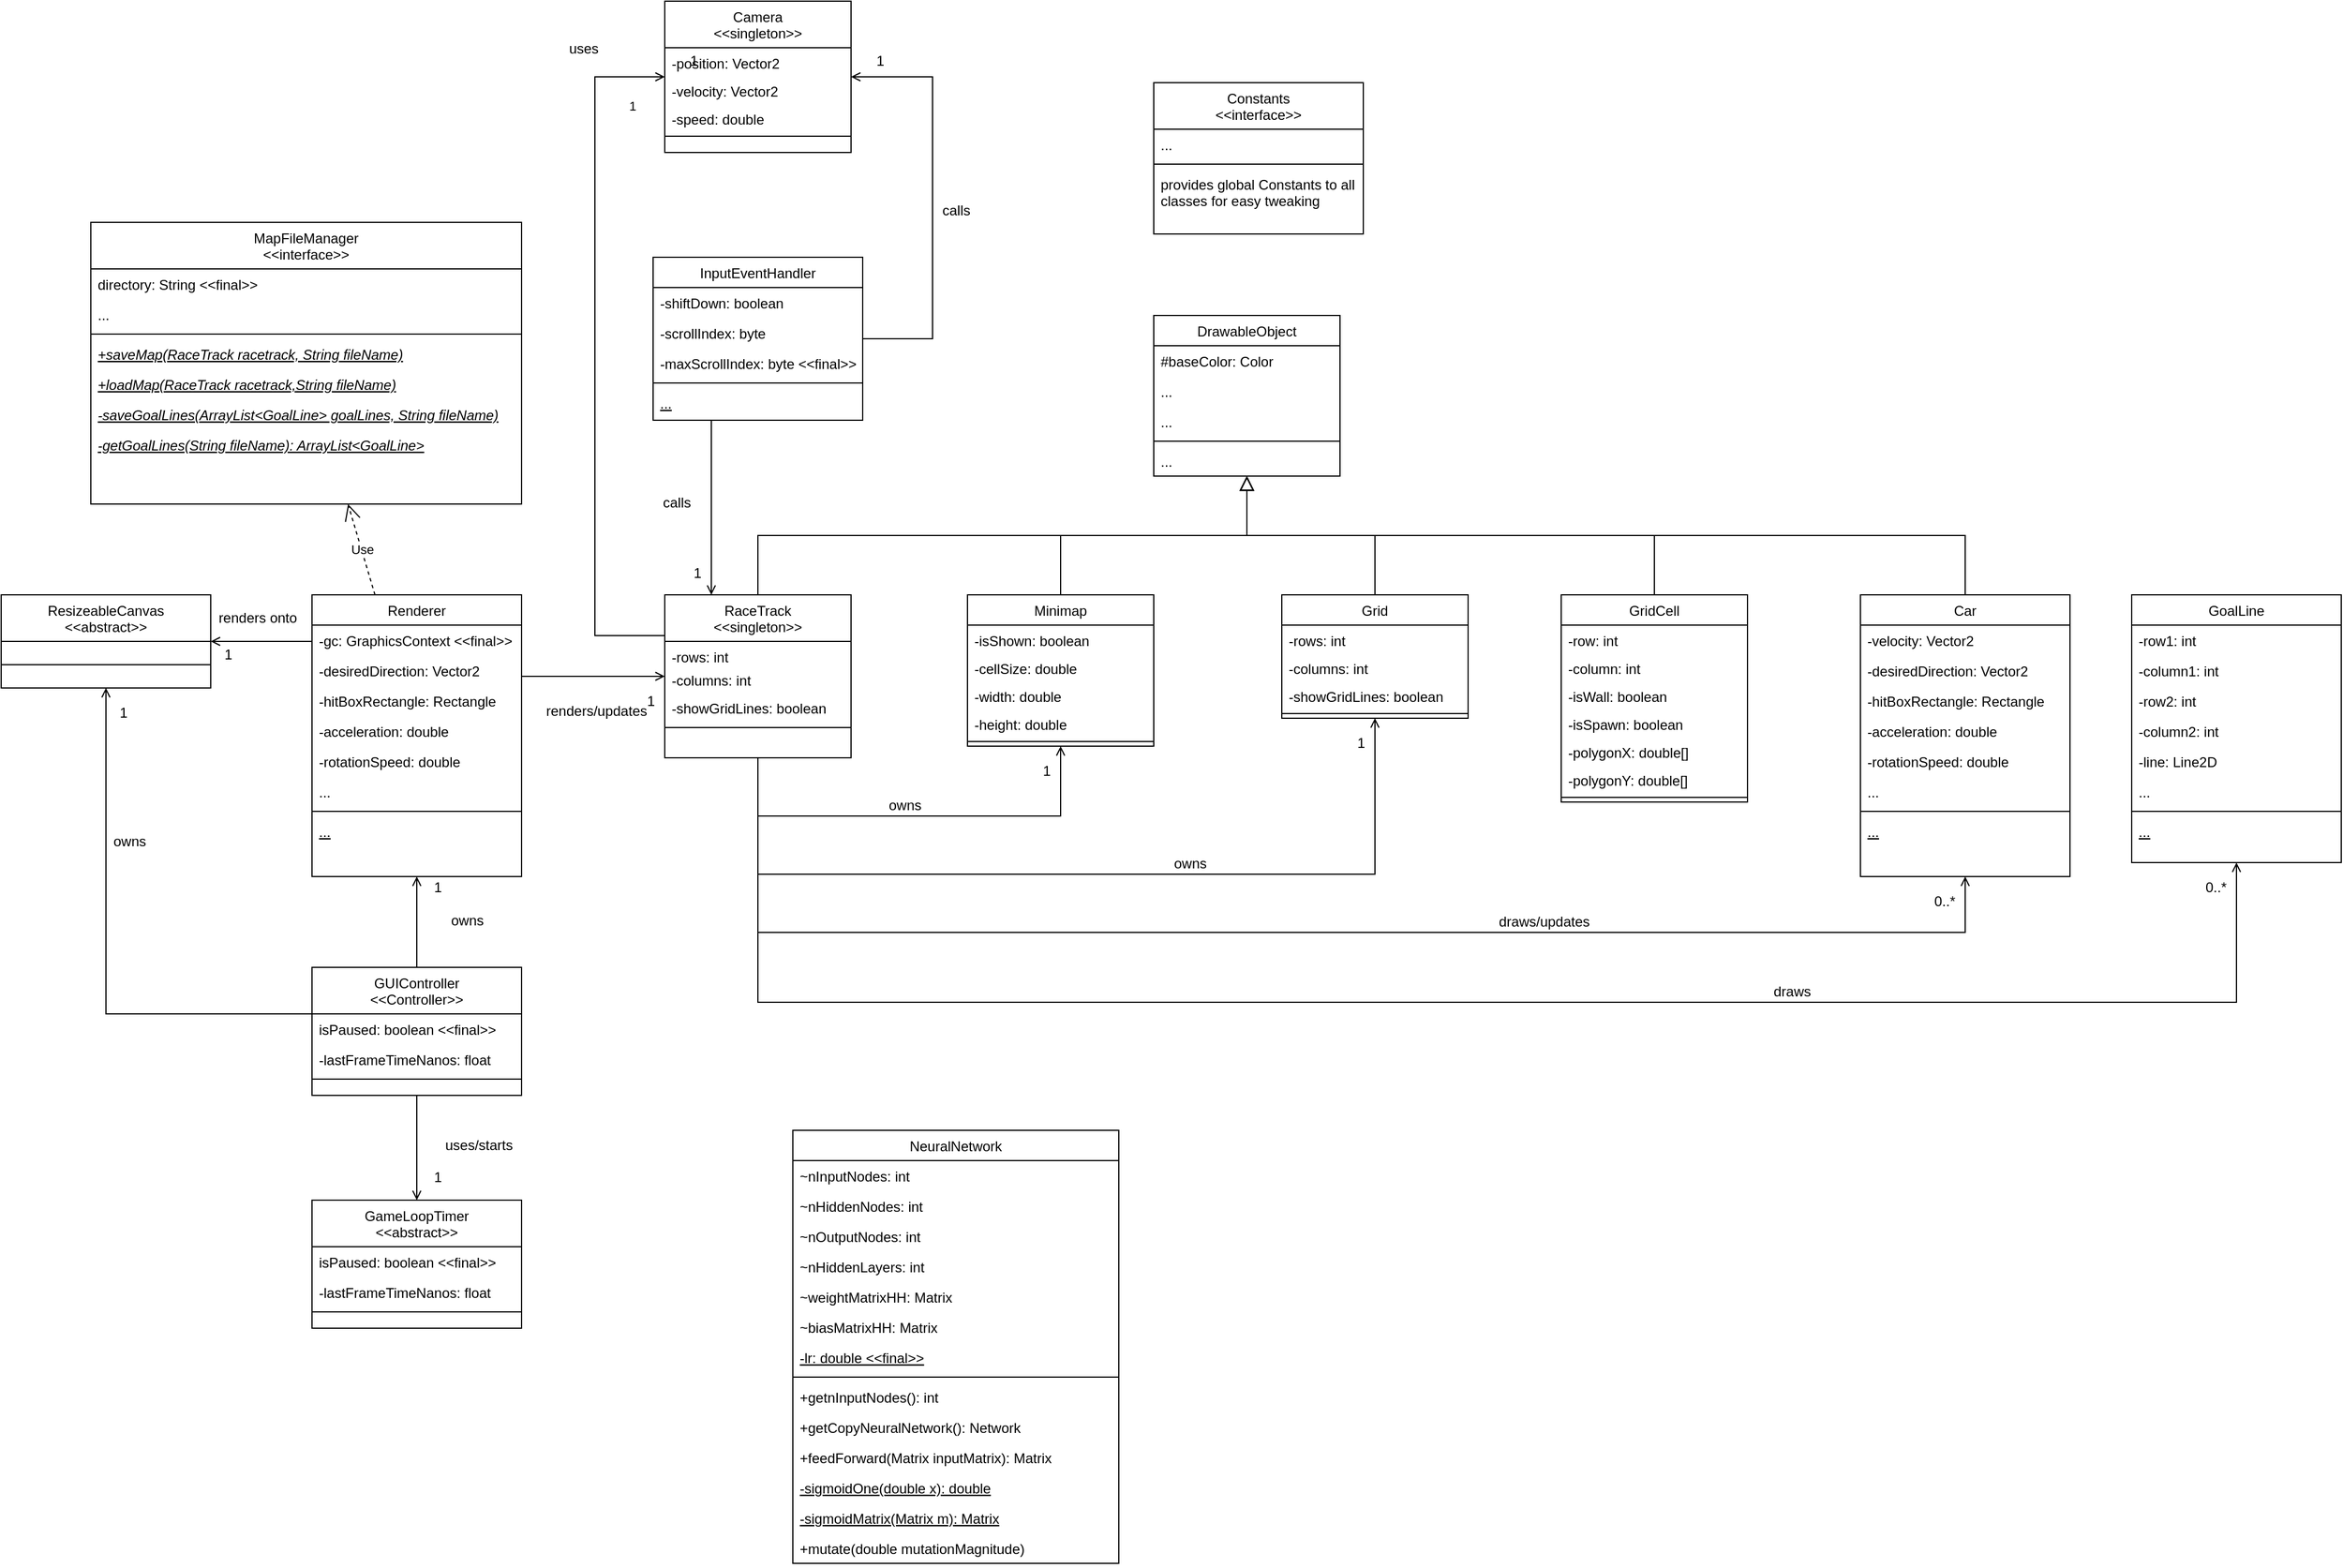 <mxfile version="13.9.9" type="device"><diagram id="C5RBs43oDa-KdzZeNtuy" name="Page-1"><mxGraphModel dx="1913" dy="1975" grid="1" gridSize="10" guides="1" tooltips="1" connect="1" arrows="1" fold="1" page="1" pageScale="1" pageWidth="827" pageHeight="1169" math="0" shadow="0"><root><mxCell id="WIyWlLk6GJQsqaUBKTNV-0"/><mxCell id="WIyWlLk6GJQsqaUBKTNV-1" parent="WIyWlLk6GJQsqaUBKTNV-0"/><mxCell id="zkfFHV4jXpPFQw0GAbJ--0" value="DrawableObject" style="swimlane;fontStyle=0;align=center;verticalAlign=top;childLayout=stackLayout;horizontal=1;startSize=26;horizontalStack=0;resizeParent=1;resizeLast=0;collapsible=1;marginBottom=0;rounded=0;shadow=0;strokeWidth=1;" parent="WIyWlLk6GJQsqaUBKTNV-1" vertex="1"><mxGeometry x="220" y="120" width="160" height="138" as="geometry"><mxRectangle x="230" y="140" width="160" height="26" as="alternateBounds"/></mxGeometry></mxCell><mxCell id="zkfFHV4jXpPFQw0GAbJ--1" value="#baseColor: Color" style="text;align=left;verticalAlign=top;spacingLeft=4;spacingRight=4;overflow=hidden;rotatable=0;points=[[0,0.5],[1,0.5]];portConstraint=eastwest;" parent="zkfFHV4jXpPFQw0GAbJ--0" vertex="1"><mxGeometry y="26" width="160" height="26" as="geometry"/></mxCell><mxCell id="zkfFHV4jXpPFQw0GAbJ--2" value="..." style="text;align=left;verticalAlign=top;spacingLeft=4;spacingRight=4;overflow=hidden;rotatable=0;points=[[0,0.5],[1,0.5]];portConstraint=eastwest;rounded=0;shadow=0;html=0;" parent="zkfFHV4jXpPFQw0GAbJ--0" vertex="1"><mxGeometry y="52" width="160" height="26" as="geometry"/></mxCell><mxCell id="zkfFHV4jXpPFQw0GAbJ--3" value="..." style="text;align=left;verticalAlign=top;spacingLeft=4;spacingRight=4;overflow=hidden;rotatable=0;points=[[0,0.5],[1,0.5]];portConstraint=eastwest;rounded=0;shadow=0;html=0;" parent="zkfFHV4jXpPFQw0GAbJ--0" vertex="1"><mxGeometry y="78" width="160" height="26" as="geometry"/></mxCell><mxCell id="zkfFHV4jXpPFQw0GAbJ--4" value="" style="line;html=1;strokeWidth=1;align=left;verticalAlign=middle;spacingTop=-1;spacingLeft=3;spacingRight=3;rotatable=0;labelPosition=right;points=[];portConstraint=eastwest;" parent="zkfFHV4jXpPFQw0GAbJ--0" vertex="1"><mxGeometry y="104" width="160" height="8" as="geometry"/></mxCell><mxCell id="zkfFHV4jXpPFQw0GAbJ--5" value="..." style="text;align=left;verticalAlign=top;spacingLeft=4;spacingRight=4;overflow=hidden;rotatable=0;points=[[0,0.5],[1,0.5]];portConstraint=eastwest;" parent="zkfFHV4jXpPFQw0GAbJ--0" vertex="1"><mxGeometry y="112" width="160" height="26" as="geometry"/></mxCell><mxCell id="zkfFHV4jXpPFQw0GAbJ--6" value="Car" style="swimlane;fontStyle=0;align=center;verticalAlign=top;childLayout=stackLayout;horizontal=1;startSize=26;horizontalStack=0;resizeParent=1;resizeLast=0;collapsible=1;marginBottom=0;rounded=0;shadow=0;strokeWidth=1;" parent="WIyWlLk6GJQsqaUBKTNV-1" vertex="1"><mxGeometry x="827" y="360" width="180" height="242" as="geometry"><mxRectangle x="130" y="380" width="160" height="26" as="alternateBounds"/></mxGeometry></mxCell><mxCell id="zkfFHV4jXpPFQw0GAbJ--7" value="-velocity: Vector2" style="text;align=left;verticalAlign=top;spacingLeft=4;spacingRight=4;overflow=hidden;rotatable=0;points=[[0,0.5],[1,0.5]];portConstraint=eastwest;" parent="zkfFHV4jXpPFQw0GAbJ--6" vertex="1"><mxGeometry y="26" width="180" height="26" as="geometry"/></mxCell><mxCell id="zkfFHV4jXpPFQw0GAbJ--8" value="-desiredDirection: Vector2" style="text;align=left;verticalAlign=top;spacingLeft=4;spacingRight=4;overflow=hidden;rotatable=0;points=[[0,0.5],[1,0.5]];portConstraint=eastwest;rounded=0;shadow=0;html=0;" parent="zkfFHV4jXpPFQw0GAbJ--6" vertex="1"><mxGeometry y="52" width="180" height="26" as="geometry"/></mxCell><mxCell id="_EABiw9-zHisRcPrjbDA-1" value="-hitBoxRectangle: Rectangle" style="text;align=left;verticalAlign=top;spacingLeft=4;spacingRight=4;overflow=hidden;rotatable=0;points=[[0,0.5],[1,0.5]];portConstraint=eastwest;rounded=0;shadow=0;html=0;" parent="zkfFHV4jXpPFQw0GAbJ--6" vertex="1"><mxGeometry y="78" width="180" height="26" as="geometry"/></mxCell><mxCell id="_EABiw9-zHisRcPrjbDA-2" value="-acceleration: double" style="text;align=left;verticalAlign=top;spacingLeft=4;spacingRight=4;overflow=hidden;rotatable=0;points=[[0,0.5],[1,0.5]];portConstraint=eastwest;rounded=0;shadow=0;html=0;" parent="zkfFHV4jXpPFQw0GAbJ--6" vertex="1"><mxGeometry y="104" width="180" height="26" as="geometry"/></mxCell><mxCell id="_EABiw9-zHisRcPrjbDA-3" value="-rotationSpeed: double" style="text;align=left;verticalAlign=top;spacingLeft=4;spacingRight=4;overflow=hidden;rotatable=0;points=[[0,0.5],[1,0.5]];portConstraint=eastwest;rounded=0;shadow=0;html=0;" parent="zkfFHV4jXpPFQw0GAbJ--6" vertex="1"><mxGeometry y="130" width="180" height="26" as="geometry"/></mxCell><mxCell id="gV0Ae8lYrytgGcHwGClO-4" value="..." style="text;align=left;verticalAlign=top;spacingLeft=4;spacingRight=4;overflow=hidden;rotatable=0;points=[[0,0.5],[1,0.5]];portConstraint=eastwest;rounded=0;shadow=0;html=0;" parent="zkfFHV4jXpPFQw0GAbJ--6" vertex="1"><mxGeometry y="156" width="180" height="26" as="geometry"/></mxCell><mxCell id="zkfFHV4jXpPFQw0GAbJ--9" value="" style="line;html=1;strokeWidth=1;align=left;verticalAlign=middle;spacingTop=-1;spacingLeft=3;spacingRight=3;rotatable=0;labelPosition=right;points=[];portConstraint=eastwest;" parent="zkfFHV4jXpPFQw0GAbJ--6" vertex="1"><mxGeometry y="182" width="180" height="8" as="geometry"/></mxCell><mxCell id="zkfFHV4jXpPFQw0GAbJ--10" value="..." style="text;align=left;verticalAlign=top;spacingLeft=4;spacingRight=4;overflow=hidden;rotatable=0;points=[[0,0.5],[1,0.5]];portConstraint=eastwest;fontStyle=4" parent="zkfFHV4jXpPFQw0GAbJ--6" vertex="1"><mxGeometry y="190" width="180" height="26" as="geometry"/></mxCell><mxCell id="zkfFHV4jXpPFQw0GAbJ--12" value="" style="endArrow=block;endSize=10;endFill=0;shadow=0;strokeWidth=1;rounded=0;edgeStyle=elbowEdgeStyle;elbow=vertical;" parent="WIyWlLk6GJQsqaUBKTNV-1" source="zkfFHV4jXpPFQw0GAbJ--6" target="zkfFHV4jXpPFQw0GAbJ--0" edge="1"><mxGeometry width="160" relative="1" as="geometry"><mxPoint x="200" y="203" as="sourcePoint"/><mxPoint x="200" y="203" as="targetPoint"/></mxGeometry></mxCell><mxCell id="zkfFHV4jXpPFQw0GAbJ--13" value="Grid" style="swimlane;fontStyle=0;align=center;verticalAlign=top;childLayout=stackLayout;horizontal=1;startSize=26;horizontalStack=0;resizeParent=1;resizeLast=0;collapsible=1;marginBottom=0;rounded=0;shadow=0;strokeWidth=1;" parent="WIyWlLk6GJQsqaUBKTNV-1" vertex="1"><mxGeometry x="330" y="360" width="160" height="106" as="geometry"><mxRectangle x="340" y="380" width="170" height="26" as="alternateBounds"/></mxGeometry></mxCell><mxCell id="zkfFHV4jXpPFQw0GAbJ--14" value="-rows: int" style="text;align=left;verticalAlign=top;spacingLeft=4;spacingRight=4;overflow=hidden;rotatable=0;points=[[0,0.5],[1,0.5]];portConstraint=eastwest;" parent="zkfFHV4jXpPFQw0GAbJ--13" vertex="1"><mxGeometry y="26" width="160" height="24" as="geometry"/></mxCell><mxCell id="_EABiw9-zHisRcPrjbDA-4" value="-columns: int" style="text;align=left;verticalAlign=top;spacingLeft=4;spacingRight=4;overflow=hidden;rotatable=0;points=[[0,0.5],[1,0.5]];portConstraint=eastwest;" parent="zkfFHV4jXpPFQw0GAbJ--13" vertex="1"><mxGeometry y="50" width="160" height="24" as="geometry"/></mxCell><mxCell id="_EABiw9-zHisRcPrjbDA-5" value="-showGridLines: boolean" style="text;align=left;verticalAlign=top;spacingLeft=4;spacingRight=4;overflow=hidden;rotatable=0;points=[[0,0.5],[1,0.5]];portConstraint=eastwest;" parent="zkfFHV4jXpPFQw0GAbJ--13" vertex="1"><mxGeometry y="74" width="160" height="24" as="geometry"/></mxCell><mxCell id="zkfFHV4jXpPFQw0GAbJ--15" value="" style="line;html=1;strokeWidth=1;align=left;verticalAlign=middle;spacingTop=-1;spacingLeft=3;spacingRight=3;rotatable=0;labelPosition=right;points=[];portConstraint=eastwest;" parent="zkfFHV4jXpPFQw0GAbJ--13" vertex="1"><mxGeometry y="98" width="160" height="8" as="geometry"/></mxCell><mxCell id="zkfFHV4jXpPFQw0GAbJ--16" value="" style="endArrow=block;endSize=10;endFill=0;shadow=0;strokeWidth=1;rounded=0;edgeStyle=elbowEdgeStyle;elbow=vertical;" parent="WIyWlLk6GJQsqaUBKTNV-1" source="zkfFHV4jXpPFQw0GAbJ--13" target="zkfFHV4jXpPFQw0GAbJ--0" edge="1"><mxGeometry width="160" relative="1" as="geometry"><mxPoint x="210" y="373" as="sourcePoint"/><mxPoint x="310" y="271" as="targetPoint"/></mxGeometry></mxCell><mxCell id="_EABiw9-zHisRcPrjbDA-7" value="GridCell&#10;" style="swimlane;fontStyle=0;align=center;verticalAlign=top;childLayout=stackLayout;horizontal=1;startSize=26;horizontalStack=0;resizeParent=1;resizeLast=0;collapsible=1;marginBottom=0;rounded=0;shadow=0;strokeWidth=1;" parent="WIyWlLk6GJQsqaUBKTNV-1" vertex="1"><mxGeometry x="570" y="360" width="160" height="178" as="geometry"><mxRectangle x="340" y="380" width="170" height="26" as="alternateBounds"/></mxGeometry></mxCell><mxCell id="_EABiw9-zHisRcPrjbDA-8" value="-row: int" style="text;align=left;verticalAlign=top;spacingLeft=4;spacingRight=4;overflow=hidden;rotatable=0;points=[[0,0.5],[1,0.5]];portConstraint=eastwest;" parent="_EABiw9-zHisRcPrjbDA-7" vertex="1"><mxGeometry y="26" width="160" height="24" as="geometry"/></mxCell><mxCell id="_EABiw9-zHisRcPrjbDA-9" value="-column: int" style="text;align=left;verticalAlign=top;spacingLeft=4;spacingRight=4;overflow=hidden;rotatable=0;points=[[0,0.5],[1,0.5]];portConstraint=eastwest;" parent="_EABiw9-zHisRcPrjbDA-7" vertex="1"><mxGeometry y="50" width="160" height="24" as="geometry"/></mxCell><mxCell id="_EABiw9-zHisRcPrjbDA-10" value="-isWall: boolean" style="text;align=left;verticalAlign=top;spacingLeft=4;spacingRight=4;overflow=hidden;rotatable=0;points=[[0,0.5],[1,0.5]];portConstraint=eastwest;" parent="_EABiw9-zHisRcPrjbDA-7" vertex="1"><mxGeometry y="74" width="160" height="24" as="geometry"/></mxCell><mxCell id="_EABiw9-zHisRcPrjbDA-13" value="-isSpawn: boolean" style="text;align=left;verticalAlign=top;spacingLeft=4;spacingRight=4;overflow=hidden;rotatable=0;points=[[0,0.5],[1,0.5]];portConstraint=eastwest;" parent="_EABiw9-zHisRcPrjbDA-7" vertex="1"><mxGeometry y="98" width="160" height="24" as="geometry"/></mxCell><mxCell id="_EABiw9-zHisRcPrjbDA-14" value="-polygonX: double[]" style="text;align=left;verticalAlign=top;spacingLeft=4;spacingRight=4;overflow=hidden;rotatable=0;points=[[0,0.5],[1,0.5]];portConstraint=eastwest;" parent="_EABiw9-zHisRcPrjbDA-7" vertex="1"><mxGeometry y="122" width="160" height="24" as="geometry"/></mxCell><mxCell id="_EABiw9-zHisRcPrjbDA-15" value="-polygonY: double[]" style="text;align=left;verticalAlign=top;spacingLeft=4;spacingRight=4;overflow=hidden;rotatable=0;points=[[0,0.5],[1,0.5]];portConstraint=eastwest;" parent="_EABiw9-zHisRcPrjbDA-7" vertex="1"><mxGeometry y="146" width="160" height="24" as="geometry"/></mxCell><mxCell id="_EABiw9-zHisRcPrjbDA-11" value="" style="line;html=1;strokeWidth=1;align=left;verticalAlign=middle;spacingTop=-1;spacingLeft=3;spacingRight=3;rotatable=0;labelPosition=right;points=[];portConstraint=eastwest;" parent="_EABiw9-zHisRcPrjbDA-7" vertex="1"><mxGeometry y="170" width="160" height="8" as="geometry"/></mxCell><mxCell id="_EABiw9-zHisRcPrjbDA-12" value="" style="endArrow=block;endSize=10;endFill=0;shadow=0;strokeWidth=1;rounded=0;edgeStyle=elbowEdgeStyle;elbow=vertical;" parent="WIyWlLk6GJQsqaUBKTNV-1" source="_EABiw9-zHisRcPrjbDA-7" target="zkfFHV4jXpPFQw0GAbJ--0" edge="1"><mxGeometry width="160" relative="1" as="geometry"><mxPoint x="660" y="360" as="sourcePoint"/><mxPoint x="550" y="258" as="targetPoint"/></mxGeometry></mxCell><mxCell id="_EABiw9-zHisRcPrjbDA-16" value="Minimap" style="swimlane;fontStyle=0;align=center;verticalAlign=top;childLayout=stackLayout;horizontal=1;startSize=26;horizontalStack=0;resizeParent=1;resizeLast=0;collapsible=1;marginBottom=0;rounded=0;shadow=0;strokeWidth=1;" parent="WIyWlLk6GJQsqaUBKTNV-1" vertex="1"><mxGeometry x="60" y="360" width="160" height="130" as="geometry"><mxRectangle x="340" y="380" width="170" height="26" as="alternateBounds"/></mxGeometry></mxCell><mxCell id="_EABiw9-zHisRcPrjbDA-17" value="-isShown: boolean" style="text;align=left;verticalAlign=top;spacingLeft=4;spacingRight=4;overflow=hidden;rotatable=0;points=[[0,0.5],[1,0.5]];portConstraint=eastwest;" parent="_EABiw9-zHisRcPrjbDA-16" vertex="1"><mxGeometry y="26" width="160" height="24" as="geometry"/></mxCell><mxCell id="_EABiw9-zHisRcPrjbDA-18" value="-cellSize: double" style="text;align=left;verticalAlign=top;spacingLeft=4;spacingRight=4;overflow=hidden;rotatable=0;points=[[0,0.5],[1,0.5]];portConstraint=eastwest;" parent="_EABiw9-zHisRcPrjbDA-16" vertex="1"><mxGeometry y="50" width="160" height="24" as="geometry"/></mxCell><mxCell id="_EABiw9-zHisRcPrjbDA-19" value="-width: double" style="text;align=left;verticalAlign=top;spacingLeft=4;spacingRight=4;overflow=hidden;rotatable=0;points=[[0,0.5],[1,0.5]];portConstraint=eastwest;" parent="_EABiw9-zHisRcPrjbDA-16" vertex="1"><mxGeometry y="74" width="160" height="24" as="geometry"/></mxCell><mxCell id="_EABiw9-zHisRcPrjbDA-21" value="-height: double" style="text;align=left;verticalAlign=top;spacingLeft=4;spacingRight=4;overflow=hidden;rotatable=0;points=[[0,0.5],[1,0.5]];portConstraint=eastwest;" parent="_EABiw9-zHisRcPrjbDA-16" vertex="1"><mxGeometry y="98" width="160" height="24" as="geometry"/></mxCell><mxCell id="_EABiw9-zHisRcPrjbDA-20" value="" style="line;html=1;strokeWidth=1;align=left;verticalAlign=middle;spacingTop=-1;spacingLeft=3;spacingRight=3;rotatable=0;labelPosition=right;points=[];portConstraint=eastwest;" parent="_EABiw9-zHisRcPrjbDA-16" vertex="1"><mxGeometry y="122" width="160" height="8" as="geometry"/></mxCell><mxCell id="_EABiw9-zHisRcPrjbDA-22" value="" style="endArrow=block;endSize=10;endFill=0;shadow=0;strokeWidth=1;rounded=0;edgeStyle=elbowEdgeStyle;elbow=vertical;" parent="WIyWlLk6GJQsqaUBKTNV-1" source="_EABiw9-zHisRcPrjbDA-16" target="zkfFHV4jXpPFQw0GAbJ--0" edge="1"><mxGeometry width="160" relative="1" as="geometry"><mxPoint x="660" y="370" as="sourcePoint"/><mxPoint x="310" y="268" as="targetPoint"/></mxGeometry></mxCell><mxCell id="_EABiw9-zHisRcPrjbDA-23" value="RaceTrack &#10;&lt;&lt;singleton&gt;&gt;" style="swimlane;fontStyle=0;align=center;verticalAlign=top;childLayout=stackLayout;horizontal=1;startSize=40;horizontalStack=0;resizeParent=1;resizeLast=0;collapsible=1;marginBottom=0;rounded=0;shadow=0;strokeWidth=1;" parent="WIyWlLk6GJQsqaUBKTNV-1" vertex="1"><mxGeometry x="-200" y="360" width="160" height="140" as="geometry"><mxRectangle x="-200" y="350" width="170" height="26" as="alternateBounds"/></mxGeometry></mxCell><mxCell id="_EABiw9-zHisRcPrjbDA-24" value="-rows: int" style="text;align=left;verticalAlign=top;spacingLeft=4;spacingRight=4;overflow=hidden;rotatable=0;points=[[0,0.5],[1,0.5]];portConstraint=eastwest;" parent="_EABiw9-zHisRcPrjbDA-23" vertex="1"><mxGeometry y="40" width="160" height="20" as="geometry"/></mxCell><mxCell id="_EABiw9-zHisRcPrjbDA-25" value="-columns: int" style="text;align=left;verticalAlign=top;spacingLeft=4;spacingRight=4;overflow=hidden;rotatable=0;points=[[0,0.5],[1,0.5]];portConstraint=eastwest;" parent="_EABiw9-zHisRcPrjbDA-23" vertex="1"><mxGeometry y="60" width="160" height="24" as="geometry"/></mxCell><mxCell id="_EABiw9-zHisRcPrjbDA-26" value="-showGridLines: boolean" style="text;align=left;verticalAlign=top;spacingLeft=4;spacingRight=4;overflow=hidden;rotatable=0;points=[[0,0.5],[1,0.5]];portConstraint=eastwest;" parent="_EABiw9-zHisRcPrjbDA-23" vertex="1"><mxGeometry y="84" width="160" height="24" as="geometry"/></mxCell><mxCell id="_EABiw9-zHisRcPrjbDA-27" value="" style="line;html=1;strokeWidth=1;align=left;verticalAlign=middle;spacingTop=-1;spacingLeft=3;spacingRight=3;rotatable=0;labelPosition=right;points=[];portConstraint=eastwest;" parent="_EABiw9-zHisRcPrjbDA-23" vertex="1"><mxGeometry y="108" width="160" height="12" as="geometry"/></mxCell><mxCell id="_EABiw9-zHisRcPrjbDA-28" value="" style="endArrow=block;endSize=10;endFill=0;shadow=0;strokeWidth=1;rounded=0;edgeStyle=elbowEdgeStyle;elbow=vertical;" parent="WIyWlLk6GJQsqaUBKTNV-1" source="_EABiw9-zHisRcPrjbDA-23" target="zkfFHV4jXpPFQw0GAbJ--0" edge="1"><mxGeometry width="160" relative="1" as="geometry"><mxPoint x="-120.0" y="360" as="sourcePoint"/><mxPoint x="50.0" y="258" as="targetPoint"/></mxGeometry></mxCell><mxCell id="_EABiw9-zHisRcPrjbDA-29" value="" style="endArrow=open;shadow=0;strokeWidth=1;rounded=0;endFill=1;edgeStyle=elbowEdgeStyle;elbow=vertical;" parent="WIyWlLk6GJQsqaUBKTNV-1" source="_EABiw9-zHisRcPrjbDA-23" target="_EABiw9-zHisRcPrjbDA-16" edge="1"><mxGeometry x="0.5" y="41" relative="1" as="geometry"><mxPoint x="-120" y="550.003" as="sourcePoint"/><mxPoint x="430" y="550.003" as="targetPoint"/><mxPoint x="-40" y="32" as="offset"/><Array as="points"><mxPoint x="10" y="550"/></Array></mxGeometry></mxCell><mxCell id="_EABiw9-zHisRcPrjbDA-30" value="" style="resizable=0;align=left;verticalAlign=bottom;labelBackgroundColor=none;fontSize=12;" parent="_EABiw9-zHisRcPrjbDA-29" connectable="0" vertex="1"><mxGeometry x="-1" relative="1" as="geometry"><mxPoint y="20" as="offset"/></mxGeometry></mxCell><mxCell id="_EABiw9-zHisRcPrjbDA-31" value="1" style="resizable=0;align=right;verticalAlign=bottom;labelBackgroundColor=none;fontSize=12;" parent="_EABiw9-zHisRcPrjbDA-29" connectable="0" vertex="1"><mxGeometry x="1" relative="1" as="geometry"><mxPoint x="-7" y="30" as="offset"/></mxGeometry></mxCell><mxCell id="_EABiw9-zHisRcPrjbDA-32" value="owns" style="text;html=1;resizable=0;points=[];;align=center;verticalAlign=middle;labelBackgroundColor=none;rounded=0;shadow=0;strokeWidth=1;fontSize=12;" parent="_EABiw9-zHisRcPrjbDA-29" vertex="1" connectable="0"><mxGeometry x="0.5" y="49" relative="1" as="geometry"><mxPoint x="-102" y="40" as="offset"/></mxGeometry></mxCell><mxCell id="_EABiw9-zHisRcPrjbDA-33" value="" style="endArrow=open;shadow=0;strokeWidth=1;rounded=0;endFill=1;edgeStyle=elbowEdgeStyle;elbow=vertical;" parent="WIyWlLk6GJQsqaUBKTNV-1" source="_EABiw9-zHisRcPrjbDA-23" target="zkfFHV4jXpPFQw0GAbJ--13" edge="1"><mxGeometry x="0.5" y="41" relative="1" as="geometry"><mxPoint x="-110" y="510" as="sourcePoint"/><mxPoint x="150.0" y="500" as="targetPoint"/><mxPoint x="-40" y="32" as="offset"/><Array as="points"><mxPoint x="150" y="600"/></Array></mxGeometry></mxCell><mxCell id="_EABiw9-zHisRcPrjbDA-34" value="" style="resizable=0;align=left;verticalAlign=bottom;labelBackgroundColor=none;fontSize=12;" parent="_EABiw9-zHisRcPrjbDA-33" connectable="0" vertex="1"><mxGeometry x="-1" relative="1" as="geometry"><mxPoint y="20" as="offset"/></mxGeometry></mxCell><mxCell id="_EABiw9-zHisRcPrjbDA-35" value="1" style="resizable=0;align=right;verticalAlign=bottom;labelBackgroundColor=none;fontSize=12;" parent="_EABiw9-zHisRcPrjbDA-33" connectable="0" vertex="1"><mxGeometry x="1" relative="1" as="geometry"><mxPoint x="-7" y="30" as="offset"/></mxGeometry></mxCell><mxCell id="_EABiw9-zHisRcPrjbDA-36" value="owns" style="text;html=1;resizable=0;points=[];;align=center;verticalAlign=middle;labelBackgroundColor=none;rounded=0;shadow=0;strokeWidth=1;fontSize=12;" parent="_EABiw9-zHisRcPrjbDA-33" vertex="1" connectable="0"><mxGeometry x="0.5" y="49" relative="1" as="geometry"><mxPoint x="-102" y="40" as="offset"/></mxGeometry></mxCell><mxCell id="_EABiw9-zHisRcPrjbDA-37" value="" style="endArrow=open;shadow=0;strokeWidth=1;rounded=0;endFill=1;edgeStyle=elbowEdgeStyle;elbow=vertical;" parent="WIyWlLk6GJQsqaUBKTNV-1" source="_EABiw9-zHisRcPrjbDA-23" target="zkfFHV4jXpPFQw0GAbJ--6" edge="1"><mxGeometry x="0.5" y="41" relative="1" as="geometry"><mxPoint x="-110" y="510" as="sourcePoint"/><mxPoint x="420" y="476" as="targetPoint"/><mxPoint x="-40" y="32" as="offset"/><Array as="points"><mxPoint x="400" y="650"/></Array></mxGeometry></mxCell><mxCell id="_EABiw9-zHisRcPrjbDA-38" value="" style="resizable=0;align=left;verticalAlign=bottom;labelBackgroundColor=none;fontSize=12;" parent="_EABiw9-zHisRcPrjbDA-37" connectable="0" vertex="1"><mxGeometry x="-1" relative="1" as="geometry"><mxPoint y="20" as="offset"/></mxGeometry></mxCell><mxCell id="_EABiw9-zHisRcPrjbDA-39" value="0..*" style="resizable=0;align=right;verticalAlign=bottom;labelBackgroundColor=none;fontSize=12;" parent="_EABiw9-zHisRcPrjbDA-37" connectable="0" vertex="1"><mxGeometry x="1" relative="1" as="geometry"><mxPoint x="-7" y="30" as="offset"/></mxGeometry></mxCell><mxCell id="_EABiw9-zHisRcPrjbDA-40" value="draws/updates" style="text;html=1;resizable=0;points=[];;align=center;verticalAlign=middle;labelBackgroundColor=none;rounded=0;shadow=0;strokeWidth=1;fontSize=12;" parent="_EABiw9-zHisRcPrjbDA-37" vertex="1" connectable="0"><mxGeometry x="0.5" y="49" relative="1" as="geometry"><mxPoint x="-102" y="40" as="offset"/></mxGeometry></mxCell><mxCell id="3217fUcquH1B3mv6Wf95-5" value="MapFileManager&#10;&lt;&lt;interface&gt;&gt;" style="swimlane;fontStyle=0;align=center;verticalAlign=top;childLayout=stackLayout;horizontal=1;startSize=40;horizontalStack=0;resizeParent=1;resizeLast=0;collapsible=1;marginBottom=0;rounded=0;shadow=0;strokeWidth=1;" parent="WIyWlLk6GJQsqaUBKTNV-1" vertex="1"><mxGeometry x="-693" y="40" width="370" height="242" as="geometry"><mxRectangle x="130" y="380" width="160" height="26" as="alternateBounds"/></mxGeometry></mxCell><mxCell id="3217fUcquH1B3mv6Wf95-10" value="directory: String &lt;&lt;final&gt;&gt;" style="text;align=left;verticalAlign=top;spacingLeft=4;spacingRight=4;overflow=hidden;rotatable=0;points=[[0,0.5],[1,0.5]];portConstraint=eastwest;rounded=0;shadow=0;html=0;" parent="3217fUcquH1B3mv6Wf95-5" vertex="1"><mxGeometry y="40" width="370" height="26" as="geometry"/></mxCell><mxCell id="3217fUcquH1B3mv6Wf95-11" value="..." style="text;align=left;verticalAlign=top;spacingLeft=4;spacingRight=4;overflow=hidden;rotatable=0;points=[[0,0.5],[1,0.5]];portConstraint=eastwest;rounded=0;shadow=0;html=0;" parent="3217fUcquH1B3mv6Wf95-5" vertex="1"><mxGeometry y="66" width="370" height="26" as="geometry"/></mxCell><mxCell id="3217fUcquH1B3mv6Wf95-12" value="" style="line;html=1;strokeWidth=1;align=left;verticalAlign=middle;spacingTop=-1;spacingLeft=3;spacingRight=3;rotatable=0;labelPosition=right;points=[];portConstraint=eastwest;" parent="3217fUcquH1B3mv6Wf95-5" vertex="1"><mxGeometry y="92" width="370" height="8" as="geometry"/></mxCell><mxCell id="3217fUcquH1B3mv6Wf95-13" value="+saveMap(RaceTrack racetrack, String fileName)" style="text;align=left;verticalAlign=top;spacingLeft=4;spacingRight=4;overflow=hidden;rotatable=0;points=[[0,0.5],[1,0.5]];portConstraint=eastwest;fontStyle=6" parent="3217fUcquH1B3mv6Wf95-5" vertex="1"><mxGeometry y="100" width="370" height="26" as="geometry"/></mxCell><mxCell id="3217fUcquH1B3mv6Wf95-15" value="+loadMap(RaceTrack racetrack,String fileName)" style="text;align=left;verticalAlign=top;spacingLeft=4;spacingRight=4;overflow=hidden;rotatable=0;points=[[0,0.5],[1,0.5]];portConstraint=eastwest;fontStyle=6" parent="3217fUcquH1B3mv6Wf95-5" vertex="1"><mxGeometry y="126" width="370" height="26" as="geometry"/></mxCell><mxCell id="3217fUcquH1B3mv6Wf95-14" value="-saveGoalLines(ArrayList&lt;GoalLine&gt; goalLines, String fileName)" style="text;align=left;verticalAlign=top;spacingLeft=4;spacingRight=4;overflow=hidden;rotatable=0;points=[[0,0.5],[1,0.5]];portConstraint=eastwest;fontStyle=6" parent="3217fUcquH1B3mv6Wf95-5" vertex="1"><mxGeometry y="152" width="370" height="26" as="geometry"/></mxCell><mxCell id="3217fUcquH1B3mv6Wf95-16" value="-getGoalLines(String fileName): ArrayList&lt;GoalLine&gt;" style="text;align=left;verticalAlign=top;spacingLeft=4;spacingRight=4;overflow=hidden;rotatable=0;points=[[0,0.5],[1,0.5]];portConstraint=eastwest;fontStyle=6" parent="3217fUcquH1B3mv6Wf95-5" vertex="1"><mxGeometry y="178" width="370" height="26" as="geometry"/></mxCell><mxCell id="3217fUcquH1B3mv6Wf95-17" value="GameLoopTimer&#10;&lt;&lt;abstract&gt;&gt;" style="swimlane;fontStyle=0;align=center;verticalAlign=top;childLayout=stackLayout;horizontal=1;startSize=40;horizontalStack=0;resizeParent=1;resizeLast=0;collapsible=1;marginBottom=0;rounded=0;shadow=0;strokeWidth=1;" parent="WIyWlLk6GJQsqaUBKTNV-1" vertex="1"><mxGeometry x="-503" y="880" width="180" height="110" as="geometry"><mxRectangle x="130" y="380" width="160" height="26" as="alternateBounds"/></mxGeometry></mxCell><mxCell id="3217fUcquH1B3mv6Wf95-18" value="isPaused: boolean &lt;&lt;final&gt;&gt;" style="text;align=left;verticalAlign=top;spacingLeft=4;spacingRight=4;overflow=hidden;rotatable=0;points=[[0,0.5],[1,0.5]];portConstraint=eastwest;" parent="3217fUcquH1B3mv6Wf95-17" vertex="1"><mxGeometry y="40" width="180" height="26" as="geometry"/></mxCell><mxCell id="3217fUcquH1B3mv6Wf95-26" value="-lastFrameTimeNanos: float" style="text;align=left;verticalAlign=top;spacingLeft=4;spacingRight=4;overflow=hidden;rotatable=0;points=[[0,0.5],[1,0.5]];portConstraint=eastwest;" parent="3217fUcquH1B3mv6Wf95-17" vertex="1"><mxGeometry y="66" width="180" height="26" as="geometry"/></mxCell><mxCell id="3217fUcquH1B3mv6Wf95-24" value="" style="line;html=1;strokeWidth=1;align=left;verticalAlign=middle;spacingTop=-1;spacingLeft=3;spacingRight=3;rotatable=0;labelPosition=right;points=[];portConstraint=eastwest;" parent="3217fUcquH1B3mv6Wf95-17" vertex="1"><mxGeometry y="92" width="180" height="8" as="geometry"/></mxCell><mxCell id="3217fUcquH1B3mv6Wf95-27" value="Renderer" style="swimlane;fontStyle=0;align=center;verticalAlign=top;childLayout=stackLayout;horizontal=1;startSize=26;horizontalStack=0;resizeParent=1;resizeLast=0;collapsible=1;marginBottom=0;rounded=0;shadow=0;strokeWidth=1;" parent="WIyWlLk6GJQsqaUBKTNV-1" vertex="1"><mxGeometry x="-503" y="360" width="180" height="242" as="geometry"><mxRectangle x="130" y="380" width="160" height="26" as="alternateBounds"/></mxGeometry></mxCell><mxCell id="3217fUcquH1B3mv6Wf95-28" value="-gc: GraphicsContext &lt;&lt;final&gt;&gt;" style="text;align=left;verticalAlign=top;spacingLeft=4;spacingRight=4;overflow=hidden;rotatable=0;points=[[0,0.5],[1,0.5]];portConstraint=eastwest;" parent="3217fUcquH1B3mv6Wf95-27" vertex="1"><mxGeometry y="26" width="180" height="26" as="geometry"/></mxCell><mxCell id="3217fUcquH1B3mv6Wf95-29" value="-desiredDirection: Vector2" style="text;align=left;verticalAlign=top;spacingLeft=4;spacingRight=4;overflow=hidden;rotatable=0;points=[[0,0.5],[1,0.5]];portConstraint=eastwest;rounded=0;shadow=0;html=0;" parent="3217fUcquH1B3mv6Wf95-27" vertex="1"><mxGeometry y="52" width="180" height="26" as="geometry"/></mxCell><mxCell id="3217fUcquH1B3mv6Wf95-30" value="-hitBoxRectangle: Rectangle" style="text;align=left;verticalAlign=top;spacingLeft=4;spacingRight=4;overflow=hidden;rotatable=0;points=[[0,0.5],[1,0.5]];portConstraint=eastwest;rounded=0;shadow=0;html=0;" parent="3217fUcquH1B3mv6Wf95-27" vertex="1"><mxGeometry y="78" width="180" height="26" as="geometry"/></mxCell><mxCell id="3217fUcquH1B3mv6Wf95-31" value="-acceleration: double" style="text;align=left;verticalAlign=top;spacingLeft=4;spacingRight=4;overflow=hidden;rotatable=0;points=[[0,0.5],[1,0.5]];portConstraint=eastwest;rounded=0;shadow=0;html=0;" parent="3217fUcquH1B3mv6Wf95-27" vertex="1"><mxGeometry y="104" width="180" height="26" as="geometry"/></mxCell><mxCell id="3217fUcquH1B3mv6Wf95-32" value="-rotationSpeed: double" style="text;align=left;verticalAlign=top;spacingLeft=4;spacingRight=4;overflow=hidden;rotatable=0;points=[[0,0.5],[1,0.5]];portConstraint=eastwest;rounded=0;shadow=0;html=0;" parent="3217fUcquH1B3mv6Wf95-27" vertex="1"><mxGeometry y="130" width="180" height="26" as="geometry"/></mxCell><mxCell id="3217fUcquH1B3mv6Wf95-33" value="..." style="text;align=left;verticalAlign=top;spacingLeft=4;spacingRight=4;overflow=hidden;rotatable=0;points=[[0,0.5],[1,0.5]];portConstraint=eastwest;rounded=0;shadow=0;html=0;" parent="3217fUcquH1B3mv6Wf95-27" vertex="1"><mxGeometry y="156" width="180" height="26" as="geometry"/></mxCell><mxCell id="3217fUcquH1B3mv6Wf95-34" value="" style="line;html=1;strokeWidth=1;align=left;verticalAlign=middle;spacingTop=-1;spacingLeft=3;spacingRight=3;rotatable=0;labelPosition=right;points=[];portConstraint=eastwest;" parent="3217fUcquH1B3mv6Wf95-27" vertex="1"><mxGeometry y="182" width="180" height="8" as="geometry"/></mxCell><mxCell id="3217fUcquH1B3mv6Wf95-35" value="..." style="text;align=left;verticalAlign=top;spacingLeft=4;spacingRight=4;overflow=hidden;rotatable=0;points=[[0,0.5],[1,0.5]];portConstraint=eastwest;fontStyle=4" parent="3217fUcquH1B3mv6Wf95-27" vertex="1"><mxGeometry y="190" width="180" height="26" as="geometry"/></mxCell><mxCell id="3217fUcquH1B3mv6Wf95-36" value="ResizeableCanvas&#10;&lt;&lt;abstract&gt;&gt;" style="swimlane;fontStyle=0;align=center;verticalAlign=top;childLayout=stackLayout;horizontal=1;startSize=40;horizontalStack=0;resizeParent=1;resizeLast=0;collapsible=1;marginBottom=0;rounded=0;shadow=0;strokeWidth=1;" parent="WIyWlLk6GJQsqaUBKTNV-1" vertex="1"><mxGeometry x="-770" y="360" width="180" height="80" as="geometry"><mxRectangle x="130" y="380" width="160" height="26" as="alternateBounds"/></mxGeometry></mxCell><mxCell id="3217fUcquH1B3mv6Wf95-39" value="" style="line;html=1;strokeWidth=1;align=left;verticalAlign=middle;spacingTop=-1;spacingLeft=3;spacingRight=3;rotatable=0;labelPosition=right;points=[];portConstraint=eastwest;" parent="3217fUcquH1B3mv6Wf95-36" vertex="1"><mxGeometry y="40" width="180" height="40" as="geometry"/></mxCell><mxCell id="3217fUcquH1B3mv6Wf95-42" value="" style="endArrow=open;shadow=0;strokeWidth=1;rounded=0;endFill=1;edgeStyle=elbowEdgeStyle;elbow=vertical;" parent="WIyWlLk6GJQsqaUBKTNV-1" source="3217fUcquH1B3mv6Wf95-27" target="_EABiw9-zHisRcPrjbDA-23" edge="1"><mxGeometry x="0.5" y="41" relative="1" as="geometry"><mxPoint x="-543" y="660" as="sourcePoint"/><mxPoint x="-270" y="660" as="targetPoint"/><mxPoint x="-40" y="32" as="offset"/><Array as="points"><mxPoint x="-260" y="430"/></Array></mxGeometry></mxCell><mxCell id="3217fUcquH1B3mv6Wf95-43" value="" style="resizable=0;align=left;verticalAlign=bottom;labelBackgroundColor=none;fontSize=12;" parent="3217fUcquH1B3mv6Wf95-42" connectable="0" vertex="1"><mxGeometry x="-1" relative="1" as="geometry"><mxPoint y="20" as="offset"/></mxGeometry></mxCell><mxCell id="3217fUcquH1B3mv6Wf95-44" value="1" style="resizable=0;align=right;verticalAlign=bottom;labelBackgroundColor=none;fontSize=12;" parent="3217fUcquH1B3mv6Wf95-42" connectable="0" vertex="1"><mxGeometry x="1" relative="1" as="geometry"><mxPoint x="-7" y="30" as="offset"/></mxGeometry></mxCell><mxCell id="3217fUcquH1B3mv6Wf95-45" value="renders/updates" style="text;html=1;resizable=0;points=[];;align=center;verticalAlign=middle;labelBackgroundColor=none;rounded=0;shadow=0;strokeWidth=1;fontSize=12;" parent="3217fUcquH1B3mv6Wf95-42" vertex="1" connectable="0"><mxGeometry x="0.5" y="49" relative="1" as="geometry"><mxPoint x="-29" y="79" as="offset"/></mxGeometry></mxCell><mxCell id="3217fUcquH1B3mv6Wf95-46" value="" style="endArrow=open;shadow=0;strokeWidth=1;rounded=0;endFill=1;edgeStyle=elbowEdgeStyle;elbow=vertical;" parent="WIyWlLk6GJQsqaUBKTNV-1" source="3217fUcquH1B3mv6Wf95-27" target="3217fUcquH1B3mv6Wf95-36" edge="1"><mxGeometry x="0.5" y="41" relative="1" as="geometry"><mxPoint x="-741.5" y="560" as="sourcePoint"/><mxPoint x="-618.5" y="560" as="targetPoint"/><mxPoint x="-40" y="32" as="offset"/><Array as="points"><mxPoint x="-540" y="400"/></Array></mxGeometry></mxCell><mxCell id="3217fUcquH1B3mv6Wf95-47" value="" style="resizable=0;align=left;verticalAlign=bottom;labelBackgroundColor=none;fontSize=12;" parent="3217fUcquH1B3mv6Wf95-46" connectable="0" vertex="1"><mxGeometry x="-1" relative="1" as="geometry"><mxPoint y="20" as="offset"/></mxGeometry></mxCell><mxCell id="3217fUcquH1B3mv6Wf95-48" value="1" style="resizable=0;align=right;verticalAlign=bottom;labelBackgroundColor=none;fontSize=12;" parent="3217fUcquH1B3mv6Wf95-46" connectable="0" vertex="1"><mxGeometry x="1" relative="1" as="geometry"><mxPoint x="20" y="20" as="offset"/></mxGeometry></mxCell><mxCell id="3217fUcquH1B3mv6Wf95-49" value="renders onto" style="text;html=1;resizable=0;points=[];;align=center;verticalAlign=middle;labelBackgroundColor=none;rounded=0;shadow=0;strokeWidth=1;fontSize=12;" parent="3217fUcquH1B3mv6Wf95-46" vertex="1" connectable="0"><mxGeometry x="0.5" y="49" relative="1" as="geometry"><mxPoint x="18" y="-69" as="offset"/></mxGeometry></mxCell><mxCell id="V61FPlmwq1e1jrl3LIuD-4" value="Use" style="endArrow=open;endSize=12;dashed=1;html=1;" parent="WIyWlLk6GJQsqaUBKTNV-1" source="3217fUcquH1B3mv6Wf95-27" target="3217fUcquH1B3mv6Wf95-5" edge="1"><mxGeometry width="160" relative="1" as="geometry"><mxPoint x="-370" y="320" as="sourcePoint"/><mxPoint x="-210" y="320" as="targetPoint"/></mxGeometry></mxCell><mxCell id="V61FPlmwq1e1jrl3LIuD-5" value="GoalLine" style="swimlane;fontStyle=0;align=center;verticalAlign=top;childLayout=stackLayout;horizontal=1;startSize=26;horizontalStack=0;resizeParent=1;resizeLast=0;collapsible=1;marginBottom=0;rounded=0;shadow=0;strokeWidth=1;" parent="WIyWlLk6GJQsqaUBKTNV-1" vertex="1"><mxGeometry x="1060" y="360" width="180" height="230" as="geometry"><mxRectangle x="130" y="380" width="160" height="26" as="alternateBounds"/></mxGeometry></mxCell><mxCell id="V61FPlmwq1e1jrl3LIuD-6" value="-row1: int" style="text;align=left;verticalAlign=top;spacingLeft=4;spacingRight=4;overflow=hidden;rotatable=0;points=[[0,0.5],[1,0.5]];portConstraint=eastwest;" parent="V61FPlmwq1e1jrl3LIuD-5" vertex="1"><mxGeometry y="26" width="180" height="26" as="geometry"/></mxCell><mxCell id="V61FPlmwq1e1jrl3LIuD-7" value="-column1: int" style="text;align=left;verticalAlign=top;spacingLeft=4;spacingRight=4;overflow=hidden;rotatable=0;points=[[0,0.5],[1,0.5]];portConstraint=eastwest;rounded=0;shadow=0;html=0;" parent="V61FPlmwq1e1jrl3LIuD-5" vertex="1"><mxGeometry y="52" width="180" height="26" as="geometry"/></mxCell><mxCell id="V61FPlmwq1e1jrl3LIuD-8" value="-row2: int" style="text;align=left;verticalAlign=top;spacingLeft=4;spacingRight=4;overflow=hidden;rotatable=0;points=[[0,0.5],[1,0.5]];portConstraint=eastwest;rounded=0;shadow=0;html=0;" parent="V61FPlmwq1e1jrl3LIuD-5" vertex="1"><mxGeometry y="78" width="180" height="26" as="geometry"/></mxCell><mxCell id="V61FPlmwq1e1jrl3LIuD-9" value="-column2: int" style="text;align=left;verticalAlign=top;spacingLeft=4;spacingRight=4;overflow=hidden;rotatable=0;points=[[0,0.5],[1,0.5]];portConstraint=eastwest;rounded=0;shadow=0;html=0;" parent="V61FPlmwq1e1jrl3LIuD-5" vertex="1"><mxGeometry y="104" width="180" height="26" as="geometry"/></mxCell><mxCell id="V61FPlmwq1e1jrl3LIuD-10" value="-line: Line2D" style="text;align=left;verticalAlign=top;spacingLeft=4;spacingRight=4;overflow=hidden;rotatable=0;points=[[0,0.5],[1,0.5]];portConstraint=eastwest;rounded=0;shadow=0;html=0;" parent="V61FPlmwq1e1jrl3LIuD-5" vertex="1"><mxGeometry y="130" width="180" height="26" as="geometry"/></mxCell><mxCell id="V61FPlmwq1e1jrl3LIuD-11" value="..." style="text;align=left;verticalAlign=top;spacingLeft=4;spacingRight=4;overflow=hidden;rotatable=0;points=[[0,0.5],[1,0.5]];portConstraint=eastwest;rounded=0;shadow=0;html=0;" parent="V61FPlmwq1e1jrl3LIuD-5" vertex="1"><mxGeometry y="156" width="180" height="26" as="geometry"/></mxCell><mxCell id="V61FPlmwq1e1jrl3LIuD-12" value="" style="line;html=1;strokeWidth=1;align=left;verticalAlign=middle;spacingTop=-1;spacingLeft=3;spacingRight=3;rotatable=0;labelPosition=right;points=[];portConstraint=eastwest;" parent="V61FPlmwq1e1jrl3LIuD-5" vertex="1"><mxGeometry y="182" width="180" height="8" as="geometry"/></mxCell><mxCell id="V61FPlmwq1e1jrl3LIuD-13" value="..." style="text;align=left;verticalAlign=top;spacingLeft=4;spacingRight=4;overflow=hidden;rotatable=0;points=[[0,0.5],[1,0.5]];portConstraint=eastwest;fontStyle=4" parent="V61FPlmwq1e1jrl3LIuD-5" vertex="1"><mxGeometry y="190" width="180" height="26" as="geometry"/></mxCell><mxCell id="V61FPlmwq1e1jrl3LIuD-14" value="" style="endArrow=open;shadow=0;strokeWidth=1;rounded=0;endFill=1;edgeStyle=elbowEdgeStyle;elbow=vertical;" parent="WIyWlLk6GJQsqaUBKTNV-1" source="_EABiw9-zHisRcPrjbDA-23" target="V61FPlmwq1e1jrl3LIuD-5" edge="1"><mxGeometry x="0.5" y="41" relative="1" as="geometry"><mxPoint x="-120" y="680" as="sourcePoint"/><mxPoint x="917" y="782" as="targetPoint"/><mxPoint x="-40" y="32" as="offset"/><Array as="points"><mxPoint x="520" y="710"/></Array></mxGeometry></mxCell><mxCell id="V61FPlmwq1e1jrl3LIuD-15" value="" style="resizable=0;align=left;verticalAlign=bottom;labelBackgroundColor=none;fontSize=12;" parent="V61FPlmwq1e1jrl3LIuD-14" connectable="0" vertex="1"><mxGeometry x="-1" relative="1" as="geometry"><mxPoint y="20" as="offset"/></mxGeometry></mxCell><mxCell id="V61FPlmwq1e1jrl3LIuD-16" value="0..*" style="resizable=0;align=right;verticalAlign=bottom;labelBackgroundColor=none;fontSize=12;" parent="V61FPlmwq1e1jrl3LIuD-14" connectable="0" vertex="1"><mxGeometry x="1" relative="1" as="geometry"><mxPoint x="-7" y="30" as="offset"/></mxGeometry></mxCell><mxCell id="V61FPlmwq1e1jrl3LIuD-17" value="draws" style="text;html=1;resizable=0;points=[];;align=center;verticalAlign=middle;labelBackgroundColor=none;rounded=0;shadow=0;strokeWidth=1;fontSize=12;" parent="V61FPlmwq1e1jrl3LIuD-14" vertex="1" connectable="0"><mxGeometry x="0.5" y="49" relative="1" as="geometry"><mxPoint x="-102" y="40" as="offset"/></mxGeometry></mxCell><mxCell id="dUAJKFWXJ2448iBDsgt1-0" value="InputEventHandler" style="swimlane;fontStyle=0;align=center;verticalAlign=top;childLayout=stackLayout;horizontal=1;startSize=26;horizontalStack=0;resizeParent=1;resizeLast=0;collapsible=1;marginBottom=0;rounded=0;shadow=0;strokeWidth=1;" parent="WIyWlLk6GJQsqaUBKTNV-1" vertex="1"><mxGeometry x="-210" y="70" width="180" height="140" as="geometry"><mxRectangle x="130" y="380" width="160" height="26" as="alternateBounds"/></mxGeometry></mxCell><mxCell id="dUAJKFWXJ2448iBDsgt1-1" value="-shiftDown: boolean" style="text;align=left;verticalAlign=top;spacingLeft=4;spacingRight=4;overflow=hidden;rotatable=0;points=[[0,0.5],[1,0.5]];portConstraint=eastwest;" parent="dUAJKFWXJ2448iBDsgt1-0" vertex="1"><mxGeometry y="26" width="180" height="26" as="geometry"/></mxCell><mxCell id="dUAJKFWXJ2448iBDsgt1-2" value="-scrollIndex: byte" style="text;align=left;verticalAlign=top;spacingLeft=4;spacingRight=4;overflow=hidden;rotatable=0;points=[[0,0.5],[1,0.5]];portConstraint=eastwest;rounded=0;shadow=0;html=0;" parent="dUAJKFWXJ2448iBDsgt1-0" vertex="1"><mxGeometry y="52" width="180" height="26" as="geometry"/></mxCell><mxCell id="dUAJKFWXJ2448iBDsgt1-3" value="-maxScrollIndex: byte &lt;&lt;final&gt;&gt;" style="text;align=left;verticalAlign=top;spacingLeft=4;spacingRight=4;overflow=hidden;rotatable=0;points=[[0,0.5],[1,0.5]];portConstraint=eastwest;rounded=0;shadow=0;html=0;" parent="dUAJKFWXJ2448iBDsgt1-0" vertex="1"><mxGeometry y="78" width="180" height="26" as="geometry"/></mxCell><mxCell id="dUAJKFWXJ2448iBDsgt1-7" value="" style="line;html=1;strokeWidth=1;align=left;verticalAlign=middle;spacingTop=-1;spacingLeft=3;spacingRight=3;rotatable=0;labelPosition=right;points=[];portConstraint=eastwest;" parent="dUAJKFWXJ2448iBDsgt1-0" vertex="1"><mxGeometry y="104" width="180" height="8" as="geometry"/></mxCell><mxCell id="dUAJKFWXJ2448iBDsgt1-8" value="..." style="text;align=left;verticalAlign=top;spacingLeft=4;spacingRight=4;overflow=hidden;rotatable=0;points=[[0,0.5],[1,0.5]];portConstraint=eastwest;fontStyle=4" parent="dUAJKFWXJ2448iBDsgt1-0" vertex="1"><mxGeometry y="112" width="180" height="26" as="geometry"/></mxCell><mxCell id="dUAJKFWXJ2448iBDsgt1-9" value="Camera&#10;&lt;&lt;singleton&gt;&gt;" style="swimlane;fontStyle=0;align=center;verticalAlign=top;childLayout=stackLayout;horizontal=1;startSize=40;horizontalStack=0;resizeParent=1;resizeLast=0;collapsible=1;marginBottom=0;rounded=0;shadow=0;strokeWidth=1;" parent="WIyWlLk6GJQsqaUBKTNV-1" vertex="1"><mxGeometry x="-200" y="-150" width="160" height="130" as="geometry"><mxRectangle x="340" y="380" width="170" height="26" as="alternateBounds"/></mxGeometry></mxCell><mxCell id="dUAJKFWXJ2448iBDsgt1-10" value="-position: Vector2" style="text;align=left;verticalAlign=top;spacingLeft=4;spacingRight=4;overflow=hidden;rotatable=0;points=[[0,0.5],[1,0.5]];portConstraint=eastwest;" parent="dUAJKFWXJ2448iBDsgt1-9" vertex="1"><mxGeometry y="40" width="160" height="24" as="geometry"/></mxCell><mxCell id="dUAJKFWXJ2448iBDsgt1-11" value="-velocity: Vector2" style="text;align=left;verticalAlign=top;spacingLeft=4;spacingRight=4;overflow=hidden;rotatable=0;points=[[0,0.5],[1,0.5]];portConstraint=eastwest;" parent="dUAJKFWXJ2448iBDsgt1-9" vertex="1"><mxGeometry y="64" width="160" height="24" as="geometry"/></mxCell><mxCell id="dUAJKFWXJ2448iBDsgt1-12" value="-speed: double" style="text;align=left;verticalAlign=top;spacingLeft=4;spacingRight=4;overflow=hidden;rotatable=0;points=[[0,0.5],[1,0.5]];portConstraint=eastwest;" parent="dUAJKFWXJ2448iBDsgt1-9" vertex="1"><mxGeometry y="88" width="160" height="24" as="geometry"/></mxCell><mxCell id="dUAJKFWXJ2448iBDsgt1-14" value="" style="line;html=1;strokeWidth=1;align=left;verticalAlign=middle;spacingTop=-1;spacingLeft=3;spacingRight=3;rotatable=0;labelPosition=right;points=[];portConstraint=eastwest;" parent="dUAJKFWXJ2448iBDsgt1-9" vertex="1"><mxGeometry y="112" width="160" height="8" as="geometry"/></mxCell><mxCell id="dUAJKFWXJ2448iBDsgt1-15" value="" style="endArrow=open;shadow=0;strokeWidth=1;rounded=0;endFill=1;edgeStyle=elbowEdgeStyle;elbow=vertical;" parent="WIyWlLk6GJQsqaUBKTNV-1" source="dUAJKFWXJ2448iBDsgt1-0" target="_EABiw9-zHisRcPrjbDA-23" edge="1"><mxGeometry x="0.5" y="41" relative="1" as="geometry"><mxPoint x="40" y="-16" as="sourcePoint"/><mxPoint x="565" y="-20" as="targetPoint"/><mxPoint x="-40" y="32" as="offset"/><Array as="points"><mxPoint x="-160" y="280"/></Array></mxGeometry></mxCell><mxCell id="dUAJKFWXJ2448iBDsgt1-16" value="" style="resizable=0;align=left;verticalAlign=bottom;labelBackgroundColor=none;fontSize=12;" parent="dUAJKFWXJ2448iBDsgt1-15" connectable="0" vertex="1"><mxGeometry x="-1" relative="1" as="geometry"><mxPoint y="20" as="offset"/></mxGeometry></mxCell><mxCell id="dUAJKFWXJ2448iBDsgt1-17" value="1" style="resizable=0;align=right;verticalAlign=bottom;labelBackgroundColor=none;fontSize=12;" parent="dUAJKFWXJ2448iBDsgt1-15" connectable="0" vertex="1"><mxGeometry x="1" relative="1" as="geometry"><mxPoint x="-7" y="-10" as="offset"/></mxGeometry></mxCell><mxCell id="dUAJKFWXJ2448iBDsgt1-18" value="calls" style="text;html=1;resizable=0;points=[];;align=center;verticalAlign=middle;labelBackgroundColor=none;rounded=0;shadow=0;strokeWidth=1;fontSize=12;" parent="dUAJKFWXJ2448iBDsgt1-15" vertex="1" connectable="0"><mxGeometry x="0.5" y="49" relative="1" as="geometry"><mxPoint x="-79" y="-42" as="offset"/></mxGeometry></mxCell><mxCell id="dUAJKFWXJ2448iBDsgt1-19" value="" style="endArrow=open;shadow=0;strokeWidth=1;rounded=0;endFill=1;edgeStyle=elbowEdgeStyle;elbow=vertical;" parent="WIyWlLk6GJQsqaUBKTNV-1" source="dUAJKFWXJ2448iBDsgt1-0" target="dUAJKFWXJ2448iBDsgt1-9" edge="1"><mxGeometry x="0.5" y="41" relative="1" as="geometry"><mxPoint x="160" y="-30" as="sourcePoint"/><mxPoint x="160" y="120" as="targetPoint"/><mxPoint x="-40" y="32" as="offset"/><Array as="points"><mxPoint x="30" y="30"/></Array></mxGeometry></mxCell><mxCell id="dUAJKFWXJ2448iBDsgt1-20" value="" style="resizable=0;align=left;verticalAlign=bottom;labelBackgroundColor=none;fontSize=12;" parent="dUAJKFWXJ2448iBDsgt1-19" connectable="0" vertex="1"><mxGeometry x="-1" relative="1" as="geometry"><mxPoint y="20" as="offset"/></mxGeometry></mxCell><mxCell id="dUAJKFWXJ2448iBDsgt1-21" value="1" style="resizable=0;align=right;verticalAlign=bottom;labelBackgroundColor=none;fontSize=12;" parent="dUAJKFWXJ2448iBDsgt1-19" connectable="0" vertex="1"><mxGeometry x="1" relative="1" as="geometry"><mxPoint x="30" y="-5" as="offset"/></mxGeometry></mxCell><mxCell id="dUAJKFWXJ2448iBDsgt1-22" value="calls" style="text;html=1;resizable=0;points=[];;align=center;verticalAlign=middle;labelBackgroundColor=none;rounded=0;shadow=0;strokeWidth=1;fontSize=12;" parent="dUAJKFWXJ2448iBDsgt1-19" vertex="1" connectable="0"><mxGeometry x="0.5" y="49" relative="1" as="geometry"><mxPoint x="69" y="96" as="offset"/></mxGeometry></mxCell><mxCell id="dUAJKFWXJ2448iBDsgt1-23" value="" style="endArrow=open;shadow=0;strokeWidth=1;rounded=0;endFill=1;edgeStyle=elbowEdgeStyle;elbow=vertical;exitX=0;exitY=0.25;exitDx=0;exitDy=0;" parent="WIyWlLk6GJQsqaUBKTNV-1" source="_EABiw9-zHisRcPrjbDA-23" target="dUAJKFWXJ2448iBDsgt1-9" edge="1"><mxGeometry x="0.5" y="41" relative="1" as="geometry"><mxPoint x="-20" y="150" as="sourcePoint"/><mxPoint x="-30" y="-75" as="targetPoint"/><mxPoint x="-40" y="32" as="offset"/><Array as="points"><mxPoint x="-260" y="160"/></Array></mxGeometry></mxCell><mxCell id="dUAJKFWXJ2448iBDsgt1-24" value="" style="resizable=0;align=left;verticalAlign=bottom;labelBackgroundColor=none;fontSize=12;" parent="dUAJKFWXJ2448iBDsgt1-23" connectable="0" vertex="1"><mxGeometry x="-1" relative="1" as="geometry"><mxPoint y="20" as="offset"/></mxGeometry></mxCell><mxCell id="dUAJKFWXJ2448iBDsgt1-25" value="1" style="resizable=0;align=right;verticalAlign=bottom;labelBackgroundColor=none;fontSize=12;" parent="dUAJKFWXJ2448iBDsgt1-23" connectable="0" vertex="1"><mxGeometry x="1" relative="1" as="geometry"><mxPoint x="30" y="-5" as="offset"/></mxGeometry></mxCell><mxCell id="dUAJKFWXJ2448iBDsgt1-26" value="uses" style="text;html=1;resizable=0;points=[];;align=center;verticalAlign=middle;labelBackgroundColor=none;rounded=0;shadow=0;strokeWidth=1;fontSize=12;" parent="dUAJKFWXJ2448iBDsgt1-23" vertex="1" connectable="0"><mxGeometry x="0.5" y="49" relative="1" as="geometry"><mxPoint x="39" y="-114" as="offset"/></mxGeometry></mxCell><mxCell id="dUAJKFWXJ2448iBDsgt1-27" value="1" style="edgeLabel;html=1;align=center;verticalAlign=middle;resizable=0;points=[];" parent="dUAJKFWXJ2448iBDsgt1-23" vertex="1" connectable="0"><mxGeometry x="0.877" y="-4" relative="1" as="geometry"><mxPoint x="9" y="21" as="offset"/></mxGeometry></mxCell><mxCell id="dUAJKFWXJ2448iBDsgt1-29" value="GUIController&#10;&lt;&lt;Controller&gt;&gt;" style="swimlane;fontStyle=0;align=center;verticalAlign=top;childLayout=stackLayout;horizontal=1;startSize=40;horizontalStack=0;resizeParent=1;resizeLast=0;collapsible=1;marginBottom=0;rounded=0;shadow=0;strokeWidth=1;" parent="WIyWlLk6GJQsqaUBKTNV-1" vertex="1"><mxGeometry x="-503" y="680" width="180" height="110" as="geometry"><mxRectangle x="130" y="380" width="160" height="26" as="alternateBounds"/></mxGeometry></mxCell><mxCell id="dUAJKFWXJ2448iBDsgt1-30" value="isPaused: boolean &lt;&lt;final&gt;&gt;" style="text;align=left;verticalAlign=top;spacingLeft=4;spacingRight=4;overflow=hidden;rotatable=0;points=[[0,0.5],[1,0.5]];portConstraint=eastwest;" parent="dUAJKFWXJ2448iBDsgt1-29" vertex="1"><mxGeometry y="40" width="180" height="26" as="geometry"/></mxCell><mxCell id="dUAJKFWXJ2448iBDsgt1-31" value="-lastFrameTimeNanos: float" style="text;align=left;verticalAlign=top;spacingLeft=4;spacingRight=4;overflow=hidden;rotatable=0;points=[[0,0.5],[1,0.5]];portConstraint=eastwest;" parent="dUAJKFWXJ2448iBDsgt1-29" vertex="1"><mxGeometry y="66" width="180" height="26" as="geometry"/></mxCell><mxCell id="dUAJKFWXJ2448iBDsgt1-32" value="" style="line;html=1;strokeWidth=1;align=left;verticalAlign=middle;spacingTop=-1;spacingLeft=3;spacingRight=3;rotatable=0;labelPosition=right;points=[];portConstraint=eastwest;" parent="dUAJKFWXJ2448iBDsgt1-29" vertex="1"><mxGeometry y="92" width="180" height="8" as="geometry"/></mxCell><mxCell id="dUAJKFWXJ2448iBDsgt1-33" value="" style="endArrow=open;shadow=0;strokeWidth=1;rounded=0;endFill=1;edgeStyle=elbowEdgeStyle;elbow=vertical;" parent="WIyWlLk6GJQsqaUBKTNV-1" source="dUAJKFWXJ2448iBDsgt1-29" target="3217fUcquH1B3mv6Wf95-17" edge="1"><mxGeometry x="0.5" y="41" relative="1" as="geometry"><mxPoint x="-143" y="850" as="sourcePoint"/><mxPoint x="-230.0" y="850" as="targetPoint"/><mxPoint x="-40" y="32" as="offset"/><Array as="points"><mxPoint x="-413" y="820"/></Array></mxGeometry></mxCell><mxCell id="dUAJKFWXJ2448iBDsgt1-34" value="" style="resizable=0;align=left;verticalAlign=bottom;labelBackgroundColor=none;fontSize=12;" parent="dUAJKFWXJ2448iBDsgt1-33" connectable="0" vertex="1"><mxGeometry x="-1" relative="1" as="geometry"><mxPoint y="20" as="offset"/></mxGeometry></mxCell><mxCell id="dUAJKFWXJ2448iBDsgt1-35" value="1" style="resizable=0;align=right;verticalAlign=bottom;labelBackgroundColor=none;fontSize=12;" parent="dUAJKFWXJ2448iBDsgt1-33" connectable="0" vertex="1"><mxGeometry x="1" relative="1" as="geometry"><mxPoint x="23" y="-11" as="offset"/></mxGeometry></mxCell><mxCell id="dUAJKFWXJ2448iBDsgt1-36" value="uses/starts" style="text;html=1;resizable=0;points=[];;align=center;verticalAlign=middle;labelBackgroundColor=none;rounded=0;shadow=0;strokeWidth=1;fontSize=12;" parent="dUAJKFWXJ2448iBDsgt1-33" vertex="1" connectable="0"><mxGeometry x="0.5" y="49" relative="1" as="geometry"><mxPoint x="4" y="-25" as="offset"/></mxGeometry></mxCell><mxCell id="dUAJKFWXJ2448iBDsgt1-37" value="" style="endArrow=open;shadow=0;strokeWidth=1;rounded=0;endFill=1;edgeStyle=elbowEdgeStyle;elbow=vertical;" parent="WIyWlLk6GJQsqaUBKTNV-1" source="dUAJKFWXJ2448iBDsgt1-29" target="3217fUcquH1B3mv6Wf95-27" edge="1"><mxGeometry x="0.5" y="41" relative="1" as="geometry"><mxPoint x="-590" y="620" as="sourcePoint"/><mxPoint x="-590" y="710" as="targetPoint"/><mxPoint x="-40" y="32" as="offset"/><Array as="points"><mxPoint x="-413" y="630"/></Array></mxGeometry></mxCell><mxCell id="dUAJKFWXJ2448iBDsgt1-38" value="" style="resizable=0;align=left;verticalAlign=bottom;labelBackgroundColor=none;fontSize=12;" parent="dUAJKFWXJ2448iBDsgt1-37" connectable="0" vertex="1"><mxGeometry x="-1" relative="1" as="geometry"><mxPoint y="20" as="offset"/></mxGeometry></mxCell><mxCell id="dUAJKFWXJ2448iBDsgt1-39" value="1" style="resizable=0;align=right;verticalAlign=bottom;labelBackgroundColor=none;fontSize=12;" parent="dUAJKFWXJ2448iBDsgt1-37" connectable="0" vertex="1"><mxGeometry x="1" relative="1" as="geometry"><mxPoint x="23" y="18" as="offset"/></mxGeometry></mxCell><mxCell id="dUAJKFWXJ2448iBDsgt1-40" value="owns" style="text;html=1;resizable=0;points=[];;align=center;verticalAlign=middle;labelBackgroundColor=none;rounded=0;shadow=0;strokeWidth=1;fontSize=12;" parent="dUAJKFWXJ2448iBDsgt1-37" vertex="1" connectable="0"><mxGeometry x="0.5" y="49" relative="1" as="geometry"><mxPoint x="92" y="18" as="offset"/></mxGeometry></mxCell><mxCell id="dUAJKFWXJ2448iBDsgt1-41" value="" style="endArrow=open;shadow=0;strokeWidth=1;rounded=0;endFill=1;edgeStyle=elbowEdgeStyle;elbow=vertical;" parent="WIyWlLk6GJQsqaUBKTNV-1" source="dUAJKFWXJ2448iBDsgt1-29" target="3217fUcquH1B3mv6Wf95-36" edge="1"><mxGeometry x="0.5" y="41" relative="1" as="geometry"><mxPoint x="-680.77" y="690" as="sourcePoint"/><mxPoint x="-680.77" y="612" as="targetPoint"/><mxPoint x="-40" y="32" as="offset"/><Array as="points"><mxPoint x="-550" y="720"/></Array></mxGeometry></mxCell><mxCell id="dUAJKFWXJ2448iBDsgt1-42" value="" style="resizable=0;align=left;verticalAlign=bottom;labelBackgroundColor=none;fontSize=12;" parent="dUAJKFWXJ2448iBDsgt1-41" connectable="0" vertex="1"><mxGeometry x="-1" relative="1" as="geometry"><mxPoint y="20" as="offset"/></mxGeometry></mxCell><mxCell id="dUAJKFWXJ2448iBDsgt1-43" value="1" style="resizable=0;align=right;verticalAlign=bottom;labelBackgroundColor=none;fontSize=12;" parent="dUAJKFWXJ2448iBDsgt1-41" connectable="0" vertex="1"><mxGeometry x="1" relative="1" as="geometry"><mxPoint x="20" y="30" as="offset"/></mxGeometry></mxCell><mxCell id="dUAJKFWXJ2448iBDsgt1-44" value="owns" style="text;html=1;resizable=0;points=[];;align=center;verticalAlign=middle;labelBackgroundColor=none;rounded=0;shadow=0;strokeWidth=1;fontSize=12;" parent="dUAJKFWXJ2448iBDsgt1-41" vertex="1" connectable="0"><mxGeometry x="0.5" y="49" relative="1" as="geometry"><mxPoint x="69" y="18" as="offset"/></mxGeometry></mxCell><mxCell id="N74sAvZud-f82tsJm-g_-6" value="Constants&#10;&lt;&lt;interface&gt;&gt;" style="swimlane;fontStyle=0;align=center;verticalAlign=top;childLayout=stackLayout;horizontal=1;startSize=40;horizontalStack=0;resizeParent=1;resizeLast=0;collapsible=1;marginBottom=0;rounded=0;shadow=0;strokeWidth=1;" vertex="1" parent="WIyWlLk6GJQsqaUBKTNV-1"><mxGeometry x="220" y="-80" width="180" height="130" as="geometry"><mxRectangle x="130" y="380" width="160" height="26" as="alternateBounds"/></mxGeometry></mxCell><mxCell id="N74sAvZud-f82tsJm-g_-12" value="..." style="text;align=left;verticalAlign=top;spacingLeft=4;spacingRight=4;overflow=hidden;rotatable=0;points=[[0,0.5],[1,0.5]];portConstraint=eastwest;rounded=0;shadow=0;html=0;" vertex="1" parent="N74sAvZud-f82tsJm-g_-6"><mxGeometry y="40" width="180" height="26" as="geometry"/></mxCell><mxCell id="N74sAvZud-f82tsJm-g_-13" value="" style="line;html=1;strokeWidth=1;align=left;verticalAlign=middle;spacingTop=-1;spacingLeft=3;spacingRight=3;rotatable=0;labelPosition=right;points=[];portConstraint=eastwest;" vertex="1" parent="N74sAvZud-f82tsJm-g_-6"><mxGeometry y="66" width="180" height="8" as="geometry"/></mxCell><mxCell id="N74sAvZud-f82tsJm-g_-14" value="provides global Constants to all&#10;classes for easy tweaking" style="text;align=left;verticalAlign=top;spacingLeft=4;spacingRight=4;overflow=hidden;rotatable=0;points=[[0,0.5],[1,0.5]];portConstraint=eastwest;fontStyle=0" vertex="1" parent="N74sAvZud-f82tsJm-g_-6"><mxGeometry y="74" width="180" height="56" as="geometry"/></mxCell><mxCell id="N74sAvZud-f82tsJm-g_-15" value="NeuralNetwork" style="swimlane;fontStyle=0;align=center;verticalAlign=top;childLayout=stackLayout;horizontal=1;startSize=26;horizontalStack=0;resizeParent=1;resizeLast=0;collapsible=1;marginBottom=0;rounded=0;shadow=0;strokeWidth=1;" vertex="1" parent="WIyWlLk6GJQsqaUBKTNV-1"><mxGeometry x="-90" y="820" width="280" height="372" as="geometry"><mxRectangle x="130" y="380" width="160" height="26" as="alternateBounds"/></mxGeometry></mxCell><mxCell id="N74sAvZud-f82tsJm-g_-16" value="~nInputNodes: int" style="text;align=left;verticalAlign=top;spacingLeft=4;spacingRight=4;overflow=hidden;rotatable=0;points=[[0,0.5],[1,0.5]];portConstraint=eastwest;" vertex="1" parent="N74sAvZud-f82tsJm-g_-15"><mxGeometry y="26" width="280" height="26" as="geometry"/></mxCell><mxCell id="N74sAvZud-f82tsJm-g_-24" value="~nHiddenNodes: int" style="text;align=left;verticalAlign=top;spacingLeft=4;spacingRight=4;overflow=hidden;rotatable=0;points=[[0,0.5],[1,0.5]];portConstraint=eastwest;" vertex="1" parent="N74sAvZud-f82tsJm-g_-15"><mxGeometry y="52" width="280" height="26" as="geometry"/></mxCell><mxCell id="N74sAvZud-f82tsJm-g_-25" value="~nOutputNodes: int" style="text;align=left;verticalAlign=top;spacingLeft=4;spacingRight=4;overflow=hidden;rotatable=0;points=[[0,0.5],[1,0.5]];portConstraint=eastwest;" vertex="1" parent="N74sAvZud-f82tsJm-g_-15"><mxGeometry y="78" width="280" height="26" as="geometry"/></mxCell><mxCell id="N74sAvZud-f82tsJm-g_-26" value="~nHiddenLayers: int" style="text;align=left;verticalAlign=top;spacingLeft=4;spacingRight=4;overflow=hidden;rotatable=0;points=[[0,0.5],[1,0.5]];portConstraint=eastwest;" vertex="1" parent="N74sAvZud-f82tsJm-g_-15"><mxGeometry y="104" width="280" height="26" as="geometry"/></mxCell><mxCell id="N74sAvZud-f82tsJm-g_-21" value="~weightMatrixHH: Matrix" style="text;align=left;verticalAlign=top;spacingLeft=4;spacingRight=4;overflow=hidden;rotatable=0;points=[[0,0.5],[1,0.5]];portConstraint=eastwest;rounded=0;shadow=0;html=0;" vertex="1" parent="N74sAvZud-f82tsJm-g_-15"><mxGeometry y="130" width="280" height="26" as="geometry"/></mxCell><mxCell id="N74sAvZud-f82tsJm-g_-28" value="~biasMatrixHH: Matrix" style="text;align=left;verticalAlign=top;spacingLeft=4;spacingRight=4;overflow=hidden;rotatable=0;points=[[0,0.5],[1,0.5]];portConstraint=eastwest;rounded=0;shadow=0;html=0;" vertex="1" parent="N74sAvZud-f82tsJm-g_-15"><mxGeometry y="156" width="280" height="26" as="geometry"/></mxCell><mxCell id="N74sAvZud-f82tsJm-g_-27" value="-lr: double &lt;&lt;final&gt;&gt;" style="text;align=left;verticalAlign=top;spacingLeft=4;spacingRight=4;overflow=hidden;rotatable=0;points=[[0,0.5],[1,0.5]];portConstraint=eastwest;rounded=0;shadow=0;html=0;fontStyle=4" vertex="1" parent="N74sAvZud-f82tsJm-g_-15"><mxGeometry y="182" width="280" height="26" as="geometry"/></mxCell><mxCell id="N74sAvZud-f82tsJm-g_-22" value="" style="line;html=1;strokeWidth=1;align=left;verticalAlign=middle;spacingTop=-1;spacingLeft=3;spacingRight=3;rotatable=0;labelPosition=right;points=[];portConstraint=eastwest;" vertex="1" parent="N74sAvZud-f82tsJm-g_-15"><mxGeometry y="208" width="280" height="8" as="geometry"/></mxCell><mxCell id="N74sAvZud-f82tsJm-g_-23" value="+getnInputNodes(): int" style="text;align=left;verticalAlign=top;spacingLeft=4;spacingRight=4;overflow=hidden;rotatable=0;points=[[0,0.5],[1,0.5]];portConstraint=eastwest;fontStyle=0" vertex="1" parent="N74sAvZud-f82tsJm-g_-15"><mxGeometry y="216" width="280" height="26" as="geometry"/></mxCell><mxCell id="N74sAvZud-f82tsJm-g_-29" value="+getCopyNeuralNetwork(): Network" style="text;align=left;verticalAlign=top;spacingLeft=4;spacingRight=4;overflow=hidden;rotatable=0;points=[[0,0.5],[1,0.5]];portConstraint=eastwest;fontStyle=0" vertex="1" parent="N74sAvZud-f82tsJm-g_-15"><mxGeometry y="242" width="280" height="26" as="geometry"/></mxCell><mxCell id="N74sAvZud-f82tsJm-g_-30" value="+feedForward(Matrix inputMatrix): Matrix" style="text;align=left;verticalAlign=top;spacingLeft=4;spacingRight=4;overflow=hidden;rotatable=0;points=[[0,0.5],[1,0.5]];portConstraint=eastwest;fontStyle=0" vertex="1" parent="N74sAvZud-f82tsJm-g_-15"><mxGeometry y="268" width="280" height="26" as="geometry"/></mxCell><mxCell id="N74sAvZud-f82tsJm-g_-31" value="-sigmoidOne(double x): double" style="text;align=left;verticalAlign=top;spacingLeft=4;spacingRight=4;overflow=hidden;rotatable=0;points=[[0,0.5],[1,0.5]];portConstraint=eastwest;fontStyle=4" vertex="1" parent="N74sAvZud-f82tsJm-g_-15"><mxGeometry y="294" width="280" height="26" as="geometry"/></mxCell><mxCell id="N74sAvZud-f82tsJm-g_-32" value="-sigmoidMatrix(Matrix m): Matrix" style="text;align=left;verticalAlign=top;spacingLeft=4;spacingRight=4;overflow=hidden;rotatable=0;points=[[0,0.5],[1,0.5]];portConstraint=eastwest;fontStyle=4" vertex="1" parent="N74sAvZud-f82tsJm-g_-15"><mxGeometry y="320" width="280" height="26" as="geometry"/></mxCell><mxCell id="N74sAvZud-f82tsJm-g_-33" value="+mutate(double mutationMagnitude)" style="text;align=left;verticalAlign=top;spacingLeft=4;spacingRight=4;overflow=hidden;rotatable=0;points=[[0,0.5],[1,0.5]];portConstraint=eastwest;fontStyle=0" vertex="1" parent="N74sAvZud-f82tsJm-g_-15"><mxGeometry y="346" width="280" height="26" as="geometry"/></mxCell></root></mxGraphModel></diagram></mxfile>